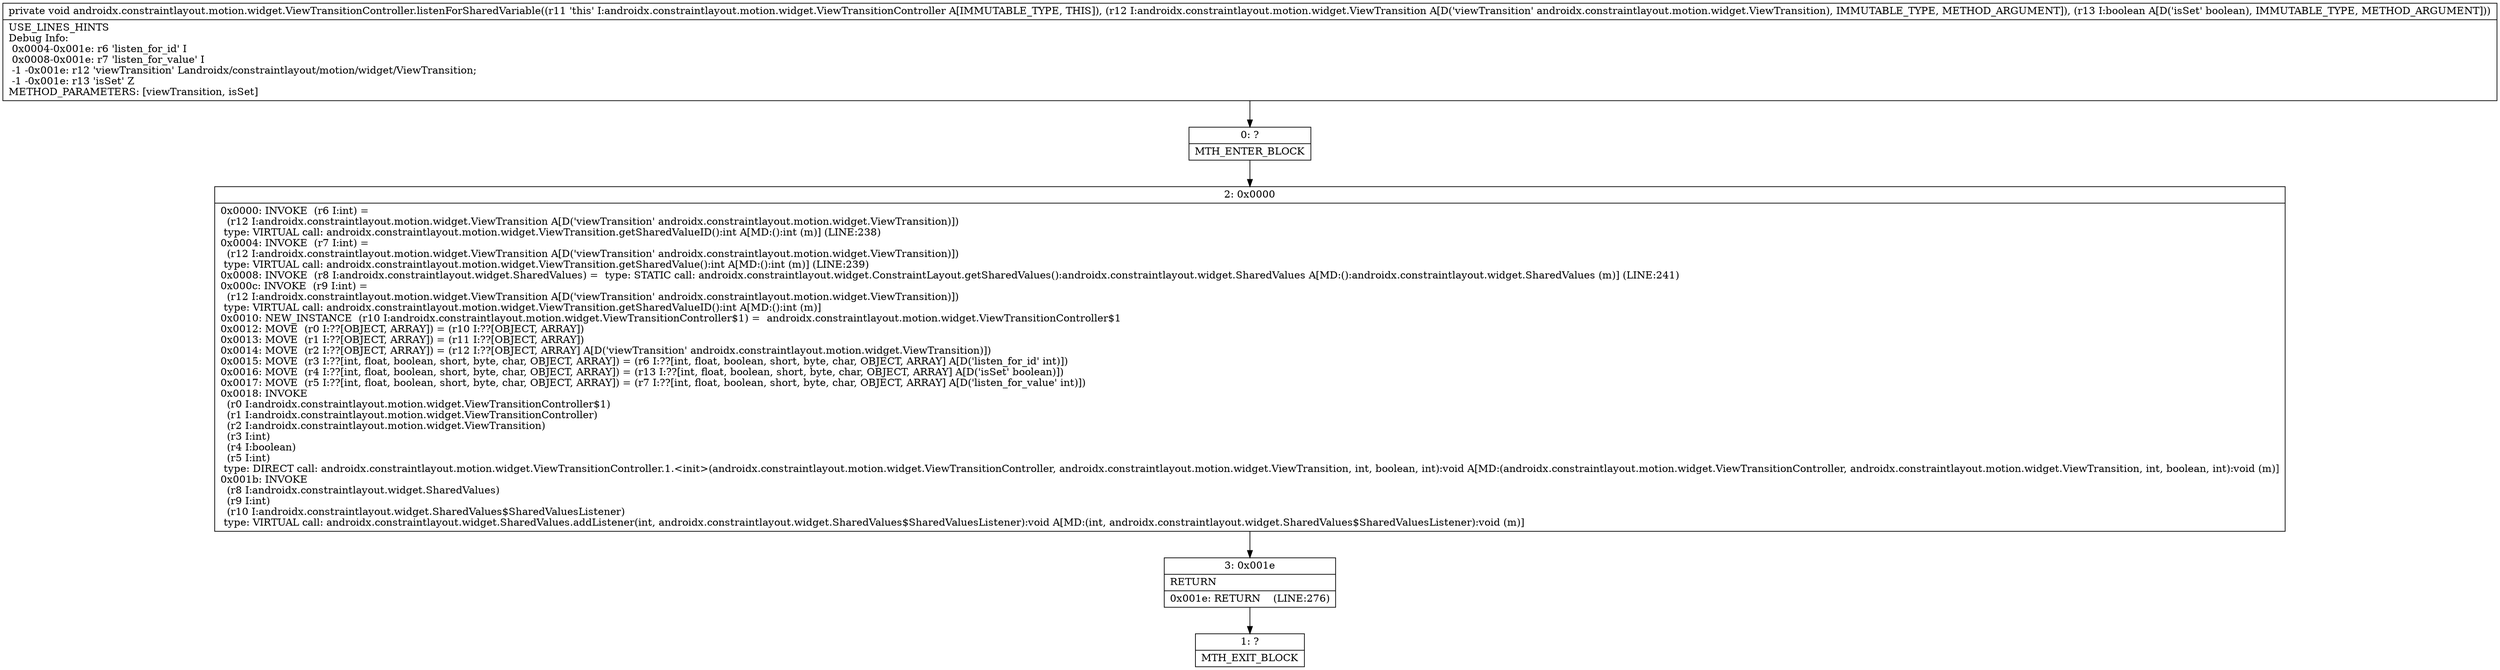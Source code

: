 digraph "CFG forandroidx.constraintlayout.motion.widget.ViewTransitionController.listenForSharedVariable(Landroidx\/constraintlayout\/motion\/widget\/ViewTransition;Z)V" {
Node_0 [shape=record,label="{0\:\ ?|MTH_ENTER_BLOCK\l}"];
Node_2 [shape=record,label="{2\:\ 0x0000|0x0000: INVOKE  (r6 I:int) = \l  (r12 I:androidx.constraintlayout.motion.widget.ViewTransition A[D('viewTransition' androidx.constraintlayout.motion.widget.ViewTransition)])\l type: VIRTUAL call: androidx.constraintlayout.motion.widget.ViewTransition.getSharedValueID():int A[MD:():int (m)] (LINE:238)\l0x0004: INVOKE  (r7 I:int) = \l  (r12 I:androidx.constraintlayout.motion.widget.ViewTransition A[D('viewTransition' androidx.constraintlayout.motion.widget.ViewTransition)])\l type: VIRTUAL call: androidx.constraintlayout.motion.widget.ViewTransition.getSharedValue():int A[MD:():int (m)] (LINE:239)\l0x0008: INVOKE  (r8 I:androidx.constraintlayout.widget.SharedValues) =  type: STATIC call: androidx.constraintlayout.widget.ConstraintLayout.getSharedValues():androidx.constraintlayout.widget.SharedValues A[MD:():androidx.constraintlayout.widget.SharedValues (m)] (LINE:241)\l0x000c: INVOKE  (r9 I:int) = \l  (r12 I:androidx.constraintlayout.motion.widget.ViewTransition A[D('viewTransition' androidx.constraintlayout.motion.widget.ViewTransition)])\l type: VIRTUAL call: androidx.constraintlayout.motion.widget.ViewTransition.getSharedValueID():int A[MD:():int (m)]\l0x0010: NEW_INSTANCE  (r10 I:androidx.constraintlayout.motion.widget.ViewTransitionController$1) =  androidx.constraintlayout.motion.widget.ViewTransitionController$1 \l0x0012: MOVE  (r0 I:??[OBJECT, ARRAY]) = (r10 I:??[OBJECT, ARRAY]) \l0x0013: MOVE  (r1 I:??[OBJECT, ARRAY]) = (r11 I:??[OBJECT, ARRAY]) \l0x0014: MOVE  (r2 I:??[OBJECT, ARRAY]) = (r12 I:??[OBJECT, ARRAY] A[D('viewTransition' androidx.constraintlayout.motion.widget.ViewTransition)]) \l0x0015: MOVE  (r3 I:??[int, float, boolean, short, byte, char, OBJECT, ARRAY]) = (r6 I:??[int, float, boolean, short, byte, char, OBJECT, ARRAY] A[D('listen_for_id' int)]) \l0x0016: MOVE  (r4 I:??[int, float, boolean, short, byte, char, OBJECT, ARRAY]) = (r13 I:??[int, float, boolean, short, byte, char, OBJECT, ARRAY] A[D('isSet' boolean)]) \l0x0017: MOVE  (r5 I:??[int, float, boolean, short, byte, char, OBJECT, ARRAY]) = (r7 I:??[int, float, boolean, short, byte, char, OBJECT, ARRAY] A[D('listen_for_value' int)]) \l0x0018: INVOKE  \l  (r0 I:androidx.constraintlayout.motion.widget.ViewTransitionController$1)\l  (r1 I:androidx.constraintlayout.motion.widget.ViewTransitionController)\l  (r2 I:androidx.constraintlayout.motion.widget.ViewTransition)\l  (r3 I:int)\l  (r4 I:boolean)\l  (r5 I:int)\l type: DIRECT call: androidx.constraintlayout.motion.widget.ViewTransitionController.1.\<init\>(androidx.constraintlayout.motion.widget.ViewTransitionController, androidx.constraintlayout.motion.widget.ViewTransition, int, boolean, int):void A[MD:(androidx.constraintlayout.motion.widget.ViewTransitionController, androidx.constraintlayout.motion.widget.ViewTransition, int, boolean, int):void (m)]\l0x001b: INVOKE  \l  (r8 I:androidx.constraintlayout.widget.SharedValues)\l  (r9 I:int)\l  (r10 I:androidx.constraintlayout.widget.SharedValues$SharedValuesListener)\l type: VIRTUAL call: androidx.constraintlayout.widget.SharedValues.addListener(int, androidx.constraintlayout.widget.SharedValues$SharedValuesListener):void A[MD:(int, androidx.constraintlayout.widget.SharedValues$SharedValuesListener):void (m)]\l}"];
Node_3 [shape=record,label="{3\:\ 0x001e|RETURN\l|0x001e: RETURN    (LINE:276)\l}"];
Node_1 [shape=record,label="{1\:\ ?|MTH_EXIT_BLOCK\l}"];
MethodNode[shape=record,label="{private void androidx.constraintlayout.motion.widget.ViewTransitionController.listenForSharedVariable((r11 'this' I:androidx.constraintlayout.motion.widget.ViewTransitionController A[IMMUTABLE_TYPE, THIS]), (r12 I:androidx.constraintlayout.motion.widget.ViewTransition A[D('viewTransition' androidx.constraintlayout.motion.widget.ViewTransition), IMMUTABLE_TYPE, METHOD_ARGUMENT]), (r13 I:boolean A[D('isSet' boolean), IMMUTABLE_TYPE, METHOD_ARGUMENT]))  | USE_LINES_HINTS\lDebug Info:\l  0x0004\-0x001e: r6 'listen_for_id' I\l  0x0008\-0x001e: r7 'listen_for_value' I\l  \-1 \-0x001e: r12 'viewTransition' Landroidx\/constraintlayout\/motion\/widget\/ViewTransition;\l  \-1 \-0x001e: r13 'isSet' Z\lMETHOD_PARAMETERS: [viewTransition, isSet]\l}"];
MethodNode -> Node_0;Node_0 -> Node_2;
Node_2 -> Node_3;
Node_3 -> Node_1;
}

